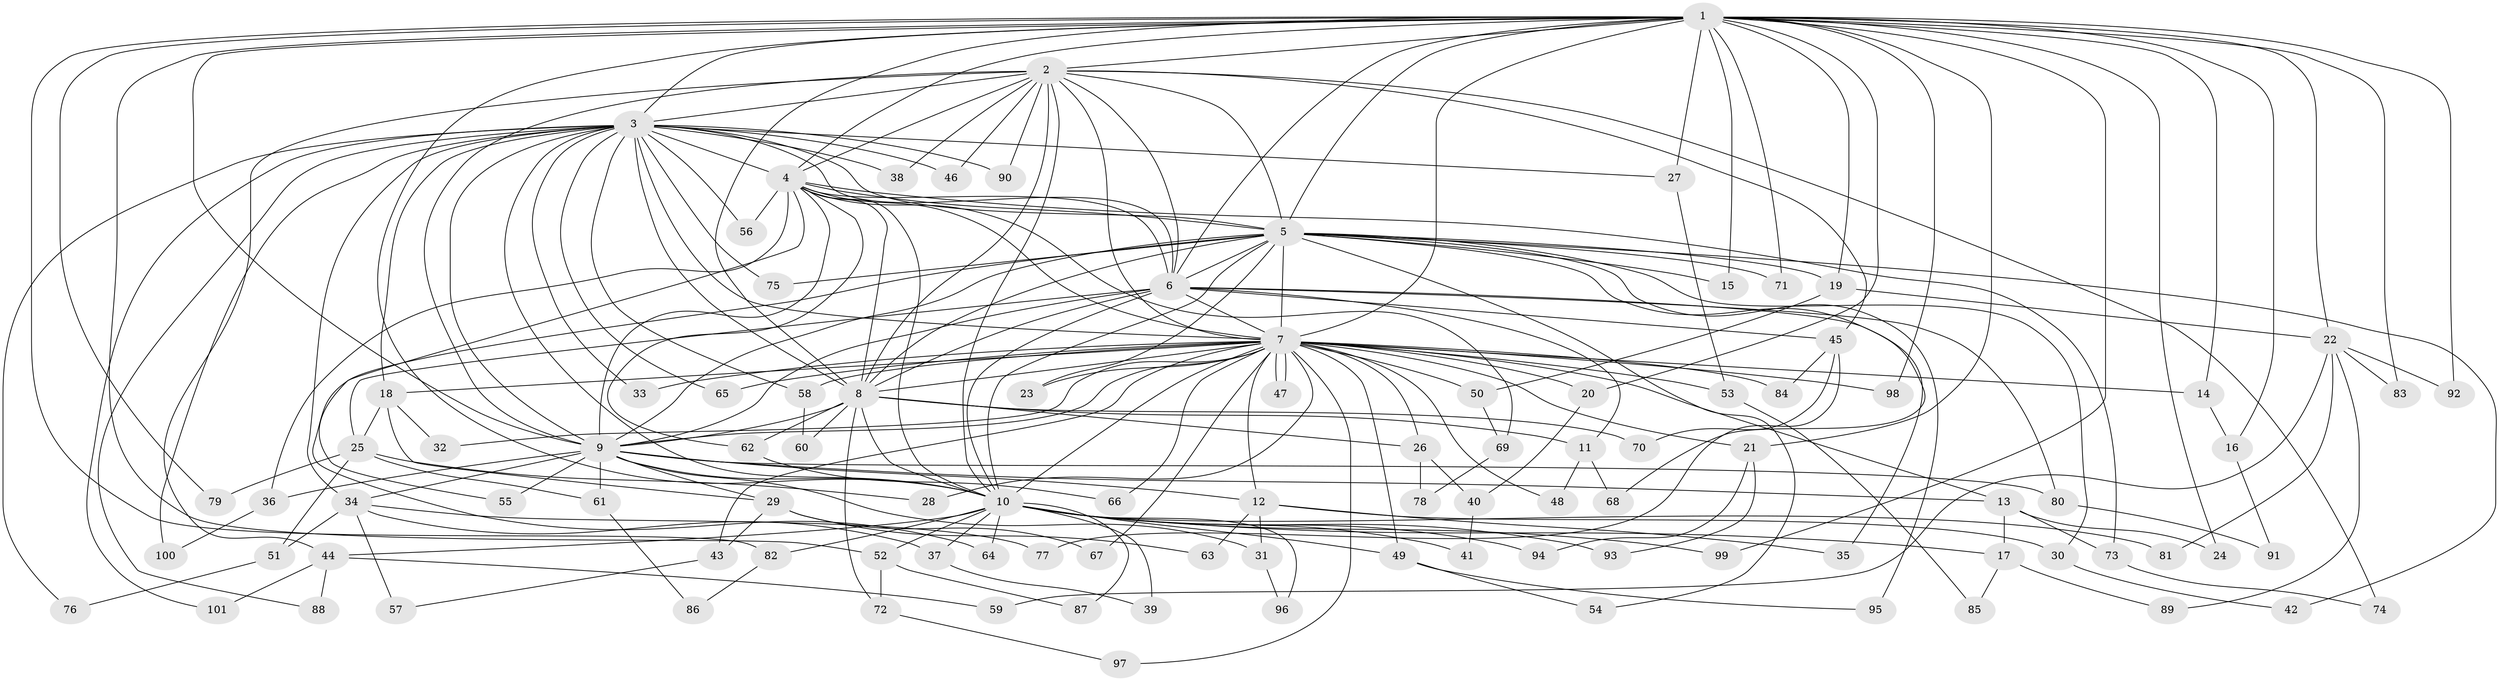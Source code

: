 // Generated by graph-tools (version 1.1) at 2025/25/03/09/25 03:25:52]
// undirected, 101 vertices, 227 edges
graph export_dot {
graph [start="1"]
  node [color=gray90,style=filled];
  1;
  2;
  3;
  4;
  5;
  6;
  7;
  8;
  9;
  10;
  11;
  12;
  13;
  14;
  15;
  16;
  17;
  18;
  19;
  20;
  21;
  22;
  23;
  24;
  25;
  26;
  27;
  28;
  29;
  30;
  31;
  32;
  33;
  34;
  35;
  36;
  37;
  38;
  39;
  40;
  41;
  42;
  43;
  44;
  45;
  46;
  47;
  48;
  49;
  50;
  51;
  52;
  53;
  54;
  55;
  56;
  57;
  58;
  59;
  60;
  61;
  62;
  63;
  64;
  65;
  66;
  67;
  68;
  69;
  70;
  71;
  72;
  73;
  74;
  75;
  76;
  77;
  78;
  79;
  80;
  81;
  82;
  83;
  84;
  85;
  86;
  87;
  88;
  89;
  90;
  91;
  92;
  93;
  94;
  95;
  96;
  97;
  98;
  99;
  100;
  101;
  1 -- 2;
  1 -- 3;
  1 -- 4;
  1 -- 5;
  1 -- 6;
  1 -- 7;
  1 -- 8;
  1 -- 9;
  1 -- 10;
  1 -- 14;
  1 -- 15;
  1 -- 16;
  1 -- 19;
  1 -- 20;
  1 -- 21;
  1 -- 22;
  1 -- 24;
  1 -- 27;
  1 -- 52;
  1 -- 71;
  1 -- 79;
  1 -- 82;
  1 -- 83;
  1 -- 92;
  1 -- 98;
  1 -- 99;
  2 -- 3;
  2 -- 4;
  2 -- 5;
  2 -- 6;
  2 -- 7;
  2 -- 8;
  2 -- 9;
  2 -- 10;
  2 -- 38;
  2 -- 44;
  2 -- 45;
  2 -- 46;
  2 -- 74;
  2 -- 90;
  3 -- 4;
  3 -- 5;
  3 -- 6;
  3 -- 7;
  3 -- 8;
  3 -- 9;
  3 -- 10;
  3 -- 18;
  3 -- 27;
  3 -- 33;
  3 -- 34;
  3 -- 38;
  3 -- 46;
  3 -- 56;
  3 -- 58;
  3 -- 65;
  3 -- 75;
  3 -- 76;
  3 -- 88;
  3 -- 90;
  3 -- 100;
  3 -- 101;
  4 -- 5;
  4 -- 6;
  4 -- 7;
  4 -- 8;
  4 -- 9;
  4 -- 10;
  4 -- 36;
  4 -- 55;
  4 -- 56;
  4 -- 62;
  4 -- 69;
  4 -- 73;
  5 -- 6;
  5 -- 7;
  5 -- 8;
  5 -- 9;
  5 -- 10;
  5 -- 15;
  5 -- 19;
  5 -- 23;
  5 -- 30;
  5 -- 42;
  5 -- 54;
  5 -- 64;
  5 -- 68;
  5 -- 71;
  5 -- 75;
  5 -- 95;
  6 -- 7;
  6 -- 8;
  6 -- 9;
  6 -- 10;
  6 -- 11;
  6 -- 25;
  6 -- 35;
  6 -- 45;
  6 -- 80;
  7 -- 8;
  7 -- 9;
  7 -- 10;
  7 -- 12;
  7 -- 13;
  7 -- 14;
  7 -- 18;
  7 -- 20;
  7 -- 21;
  7 -- 23;
  7 -- 26;
  7 -- 28;
  7 -- 32;
  7 -- 33;
  7 -- 43;
  7 -- 47;
  7 -- 47;
  7 -- 48;
  7 -- 49;
  7 -- 50;
  7 -- 53;
  7 -- 58;
  7 -- 65;
  7 -- 66;
  7 -- 67;
  7 -- 84;
  7 -- 97;
  7 -- 98;
  8 -- 9;
  8 -- 10;
  8 -- 11;
  8 -- 26;
  8 -- 60;
  8 -- 62;
  8 -- 70;
  8 -- 72;
  9 -- 10;
  9 -- 12;
  9 -- 13;
  9 -- 29;
  9 -- 31;
  9 -- 34;
  9 -- 36;
  9 -- 55;
  9 -- 61;
  9 -- 80;
  10 -- 17;
  10 -- 37;
  10 -- 39;
  10 -- 41;
  10 -- 44;
  10 -- 49;
  10 -- 52;
  10 -- 64;
  10 -- 81;
  10 -- 82;
  10 -- 87;
  10 -- 93;
  10 -- 94;
  10 -- 96;
  10 -- 99;
  11 -- 48;
  11 -- 68;
  12 -- 30;
  12 -- 31;
  12 -- 35;
  12 -- 63;
  13 -- 17;
  13 -- 24;
  13 -- 73;
  14 -- 16;
  16 -- 91;
  17 -- 85;
  17 -- 89;
  18 -- 25;
  18 -- 29;
  18 -- 32;
  19 -- 22;
  19 -- 50;
  20 -- 40;
  21 -- 93;
  21 -- 94;
  22 -- 59;
  22 -- 81;
  22 -- 83;
  22 -- 89;
  22 -- 92;
  25 -- 28;
  25 -- 51;
  25 -- 61;
  25 -- 79;
  26 -- 40;
  26 -- 78;
  27 -- 53;
  29 -- 43;
  29 -- 63;
  29 -- 67;
  30 -- 42;
  31 -- 96;
  34 -- 37;
  34 -- 51;
  34 -- 57;
  34 -- 77;
  36 -- 100;
  37 -- 39;
  40 -- 41;
  43 -- 57;
  44 -- 59;
  44 -- 88;
  44 -- 101;
  45 -- 70;
  45 -- 77;
  45 -- 84;
  49 -- 54;
  49 -- 95;
  50 -- 69;
  51 -- 76;
  52 -- 72;
  52 -- 87;
  53 -- 85;
  58 -- 60;
  61 -- 86;
  62 -- 66;
  69 -- 78;
  72 -- 97;
  73 -- 74;
  80 -- 91;
  82 -- 86;
}

